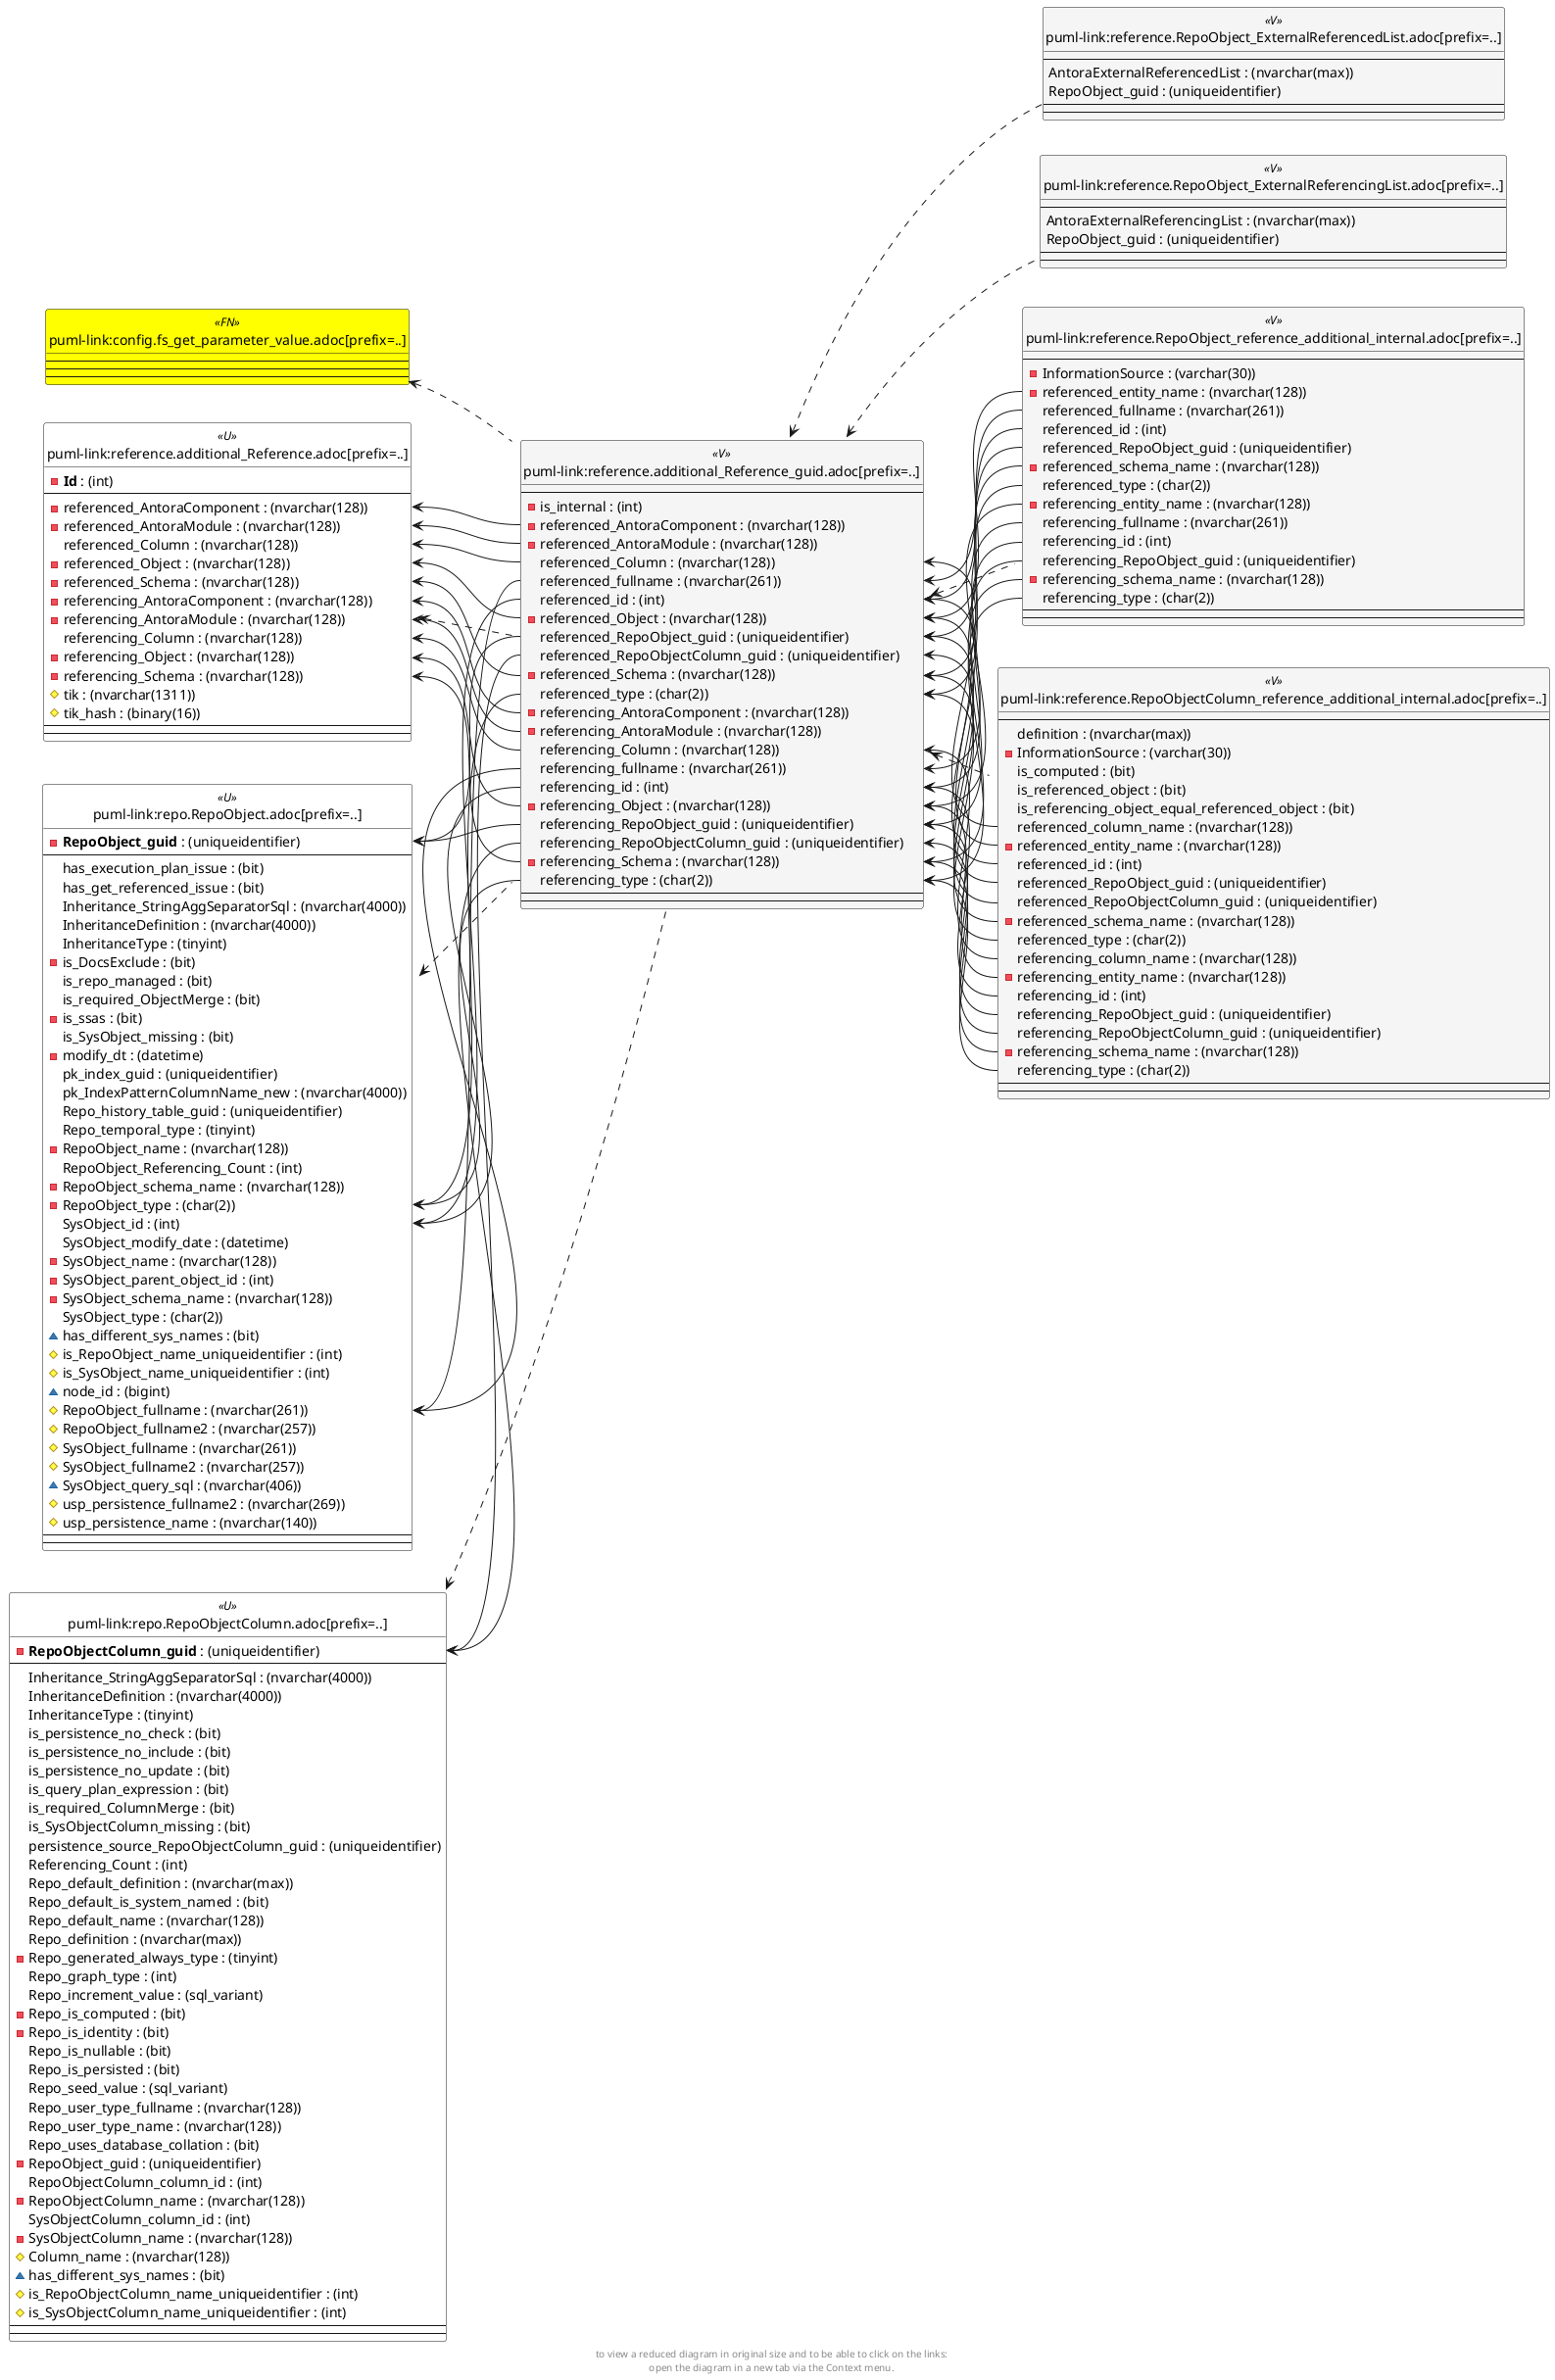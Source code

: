 @startuml
left to right direction
'top to bottom direction
hide circle
'avoide "." issues:
set namespaceSeparator none


skinparam class {
  BackgroundColor White
  BackgroundColor<<FN>> Yellow
  BackgroundColor<<FS>> Yellow
  BackgroundColor<<FT>> LightGray
  BackgroundColor<<IF>> Yellow
  BackgroundColor<<IS>> Yellow
  BackgroundColor<<P>> Aqua
  BackgroundColor<<PC>> Aqua
  BackgroundColor<<SN>> Yellow
  BackgroundColor<<SO>> SlateBlue
  BackgroundColor<<TF>> LightGray
  BackgroundColor<<TR>> Tomato
  BackgroundColor<<U>> White
  BackgroundColor<<V>> WhiteSmoke
  BackgroundColor<<X>> Aqua
}


entity "puml-link:config.fs_get_parameter_value.adoc[prefix=..]" as config.fs_get_parameter_value << FN >> {
  --
  --
  --
}

entity "puml-link:reference.additional_Reference.adoc[prefix=..]" as reference.additional_Reference << U >> {
  - **Id** : (int)
  --
  - referenced_AntoraComponent : (nvarchar(128))
  - referenced_AntoraModule : (nvarchar(128))
  referenced_Column : (nvarchar(128))
  - referenced_Object : (nvarchar(128))
  - referenced_Schema : (nvarchar(128))
  - referencing_AntoraComponent : (nvarchar(128))
  - referencing_AntoraModule : (nvarchar(128))
  referencing_Column : (nvarchar(128))
  - referencing_Object : (nvarchar(128))
  - referencing_Schema : (nvarchar(128))
  # tik : (nvarchar(1311))
  # tik_hash : (binary(16))
  --
  --
}

entity "puml-link:reference.additional_Reference_guid.adoc[prefix=..]" as reference.additional_Reference_guid << V >> {
  --
  - is_internal : (int)
  - referenced_AntoraComponent : (nvarchar(128))
  - referenced_AntoraModule : (nvarchar(128))
  referenced_Column : (nvarchar(128))
  referenced_fullname : (nvarchar(261))
  referenced_id : (int)
  - referenced_Object : (nvarchar(128))
  referenced_RepoObject_guid : (uniqueidentifier)
  referenced_RepoObjectColumn_guid : (uniqueidentifier)
  - referenced_Schema : (nvarchar(128))
  referenced_type : (char(2))
  - referencing_AntoraComponent : (nvarchar(128))
  - referencing_AntoraModule : (nvarchar(128))
  referencing_Column : (nvarchar(128))
  referencing_fullname : (nvarchar(261))
  referencing_id : (int)
  - referencing_Object : (nvarchar(128))
  referencing_RepoObject_guid : (uniqueidentifier)
  referencing_RepoObjectColumn_guid : (uniqueidentifier)
  - referencing_Schema : (nvarchar(128))
  referencing_type : (char(2))
  --
  --
}

entity "puml-link:reference.RepoObject_ExternalReferencedList.adoc[prefix=..]" as reference.RepoObject_ExternalReferencedList << V >> {
  --
  AntoraExternalReferencedList : (nvarchar(max))
  RepoObject_guid : (uniqueidentifier)
  --
  --
}

entity "puml-link:reference.RepoObject_ExternalReferencingList.adoc[prefix=..]" as reference.RepoObject_ExternalReferencingList << V >> {
  --
  AntoraExternalReferencingList : (nvarchar(max))
  RepoObject_guid : (uniqueidentifier)
  --
  --
}

entity "puml-link:reference.RepoObject_reference_additional_internal.adoc[prefix=..]" as reference.RepoObject_reference_additional_internal << V >> {
  --
  - InformationSource : (varchar(30))
  - referenced_entity_name : (nvarchar(128))
  referenced_fullname : (nvarchar(261))
  referenced_id : (int)
  referenced_RepoObject_guid : (uniqueidentifier)
  - referenced_schema_name : (nvarchar(128))
  referenced_type : (char(2))
  - referencing_entity_name : (nvarchar(128))
  referencing_fullname : (nvarchar(261))
  referencing_id : (int)
  referencing_RepoObject_guid : (uniqueidentifier)
  - referencing_schema_name : (nvarchar(128))
  referencing_type : (char(2))
  --
  --
}

entity "puml-link:reference.RepoObjectColumn_reference_additional_internal.adoc[prefix=..]" as reference.RepoObjectColumn_reference_additional_internal << V >> {
  --
  definition : (nvarchar(max))
  - InformationSource : (varchar(30))
  is_computed : (bit)
  is_referenced_object : (bit)
  is_referencing_object_equal_referenced_object : (bit)
  referenced_column_name : (nvarchar(128))
  - referenced_entity_name : (nvarchar(128))
  referenced_id : (int)
  referenced_RepoObject_guid : (uniqueidentifier)
  referenced_RepoObjectColumn_guid : (uniqueidentifier)
  - referenced_schema_name : (nvarchar(128))
  referenced_type : (char(2))
  referencing_column_name : (nvarchar(128))
  - referencing_entity_name : (nvarchar(128))
  referencing_id : (int)
  referencing_RepoObject_guid : (uniqueidentifier)
  referencing_RepoObjectColumn_guid : (uniqueidentifier)
  - referencing_schema_name : (nvarchar(128))
  referencing_type : (char(2))
  --
  --
}

entity "puml-link:repo.RepoObject.adoc[prefix=..]" as repo.RepoObject << U >> {
  - **RepoObject_guid** : (uniqueidentifier)
  --
  has_execution_plan_issue : (bit)
  has_get_referenced_issue : (bit)
  Inheritance_StringAggSeparatorSql : (nvarchar(4000))
  InheritanceDefinition : (nvarchar(4000))
  InheritanceType : (tinyint)
  - is_DocsExclude : (bit)
  is_repo_managed : (bit)
  is_required_ObjectMerge : (bit)
  - is_ssas : (bit)
  is_SysObject_missing : (bit)
  - modify_dt : (datetime)
  pk_index_guid : (uniqueidentifier)
  pk_IndexPatternColumnName_new : (nvarchar(4000))
  Repo_history_table_guid : (uniqueidentifier)
  Repo_temporal_type : (tinyint)
  - RepoObject_name : (nvarchar(128))
  RepoObject_Referencing_Count : (int)
  - RepoObject_schema_name : (nvarchar(128))
  - RepoObject_type : (char(2))
  SysObject_id : (int)
  SysObject_modify_date : (datetime)
  - SysObject_name : (nvarchar(128))
  - SysObject_parent_object_id : (int)
  - SysObject_schema_name : (nvarchar(128))
  SysObject_type : (char(2))
  ~ has_different_sys_names : (bit)
  # is_RepoObject_name_uniqueidentifier : (int)
  # is_SysObject_name_uniqueidentifier : (int)
  ~ node_id : (bigint)
  # RepoObject_fullname : (nvarchar(261))
  # RepoObject_fullname2 : (nvarchar(257))
  # SysObject_fullname : (nvarchar(261))
  # SysObject_fullname2 : (nvarchar(257))
  ~ SysObject_query_sql : (nvarchar(406))
  # usp_persistence_fullname2 : (nvarchar(269))
  # usp_persistence_name : (nvarchar(140))
  --
  --
}

entity "puml-link:repo.RepoObjectColumn.adoc[prefix=..]" as repo.RepoObjectColumn << U >> {
  - **RepoObjectColumn_guid** : (uniqueidentifier)
  --
  Inheritance_StringAggSeparatorSql : (nvarchar(4000))
  InheritanceDefinition : (nvarchar(4000))
  InheritanceType : (tinyint)
  is_persistence_no_check : (bit)
  is_persistence_no_include : (bit)
  is_persistence_no_update : (bit)
  is_query_plan_expression : (bit)
  is_required_ColumnMerge : (bit)
  is_SysObjectColumn_missing : (bit)
  persistence_source_RepoObjectColumn_guid : (uniqueidentifier)
  Referencing_Count : (int)
  Repo_default_definition : (nvarchar(max))
  Repo_default_is_system_named : (bit)
  Repo_default_name : (nvarchar(128))
  Repo_definition : (nvarchar(max))
  - Repo_generated_always_type : (tinyint)
  Repo_graph_type : (int)
  Repo_increment_value : (sql_variant)
  - Repo_is_computed : (bit)
  - Repo_is_identity : (bit)
  Repo_is_nullable : (bit)
  Repo_is_persisted : (bit)
  Repo_seed_value : (sql_variant)
  Repo_user_type_fullname : (nvarchar(128))
  Repo_user_type_name : (nvarchar(128))
  Repo_uses_database_collation : (bit)
  - RepoObject_guid : (uniqueidentifier)
  RepoObjectColumn_column_id : (int)
  - RepoObjectColumn_name : (nvarchar(128))
  SysObjectColumn_column_id : (int)
  - SysObjectColumn_name : (nvarchar(128))
  # Column_name : (nvarchar(128))
  ~ has_different_sys_names : (bit)
  # is_RepoObjectColumn_name_uniqueidentifier : (int)
  # is_SysObjectColumn_name_uniqueidentifier : (int)
  --
  --
}

config.fs_get_parameter_value <.. reference.additional_Reference_guid
reference.additional_Reference <.. reference.additional_Reference_guid
reference.additional_Reference_guid <.. reference.RepoObject_ExternalReferencedList
reference.additional_Reference_guid <.. reference.RepoObject_ExternalReferencingList
reference.additional_Reference_guid <.. reference.RepoObject_reference_additional_internal
reference.additional_Reference_guid <.. reference.RepoObjectColumn_reference_additional_internal
repo.RepoObject <.. reference.additional_Reference_guid
repo.RepoObjectColumn <.. reference.additional_Reference_guid
reference.additional_Reference::referenced_AntoraComponent <-- reference.additional_Reference_guid::referenced_AntoraComponent
reference.additional_Reference::referenced_AntoraModule <-- reference.additional_Reference_guid::referenced_AntoraModule
reference.additional_Reference::referenced_Column <-- reference.additional_Reference_guid::referenced_Column
reference.additional_Reference::referenced_Object <-- reference.additional_Reference_guid::referenced_Object
reference.additional_Reference::referenced_Schema <-- reference.additional_Reference_guid::referenced_Schema
reference.additional_Reference::referencing_AntoraComponent <-- reference.additional_Reference_guid::referencing_AntoraComponent
reference.additional_Reference::referencing_AntoraModule <-- reference.additional_Reference_guid::referencing_AntoraModule
reference.additional_Reference::referencing_Column <-- reference.additional_Reference_guid::referencing_Column
reference.additional_Reference::referencing_Object <-- reference.additional_Reference_guid::referencing_Object
reference.additional_Reference::referencing_Schema <-- reference.additional_Reference_guid::referencing_Schema
reference.additional_Reference_guid::referenced_Column <-- reference.RepoObjectColumn_reference_additional_internal::referenced_column_name
reference.additional_Reference_guid::referenced_fullname <-- reference.RepoObject_reference_additional_internal::referenced_fullname
reference.additional_Reference_guid::referenced_id <-- reference.RepoObject_reference_additional_internal::referenced_id
reference.additional_Reference_guid::referenced_id <-- reference.RepoObjectColumn_reference_additional_internal::referenced_id
reference.additional_Reference_guid::referenced_Object <-- reference.RepoObject_reference_additional_internal::referenced_entity_name
reference.additional_Reference_guid::referenced_Object <-- reference.RepoObjectColumn_reference_additional_internal::referenced_entity_name
reference.additional_Reference_guid::referenced_RepoObject_guid <-- reference.RepoObject_reference_additional_internal::referenced_RepoObject_guid
reference.additional_Reference_guid::referenced_RepoObject_guid <-- reference.RepoObjectColumn_reference_additional_internal::referenced_RepoObject_guid
reference.additional_Reference_guid::referenced_RepoObjectColumn_guid <-- reference.RepoObjectColumn_reference_additional_internal::referenced_RepoObjectColumn_guid
reference.additional_Reference_guid::referenced_Schema <-- reference.RepoObject_reference_additional_internal::referenced_schema_name
reference.additional_Reference_guid::referenced_Schema <-- reference.RepoObjectColumn_reference_additional_internal::referenced_schema_name
reference.additional_Reference_guid::referenced_type <-- reference.RepoObject_reference_additional_internal::referenced_type
reference.additional_Reference_guid::referenced_type <-- reference.RepoObjectColumn_reference_additional_internal::referenced_type
reference.additional_Reference_guid::referencing_Column <-- reference.RepoObjectColumn_reference_additional_internal::referencing_column_name
reference.additional_Reference_guid::referencing_fullname <-- reference.RepoObject_reference_additional_internal::referencing_fullname
reference.additional_Reference_guid::referencing_id <-- reference.RepoObject_reference_additional_internal::referencing_id
reference.additional_Reference_guid::referencing_id <-- reference.RepoObjectColumn_reference_additional_internal::referencing_id
reference.additional_Reference_guid::referencing_Object <-- reference.RepoObject_reference_additional_internal::referencing_entity_name
reference.additional_Reference_guid::referencing_Object <-- reference.RepoObjectColumn_reference_additional_internal::referencing_entity_name
reference.additional_Reference_guid::referencing_RepoObject_guid <-- reference.RepoObject_reference_additional_internal::referencing_RepoObject_guid
reference.additional_Reference_guid::referencing_RepoObject_guid <-- reference.RepoObjectColumn_reference_additional_internal::referencing_RepoObject_guid
reference.additional_Reference_guid::referencing_RepoObjectColumn_guid <-- reference.RepoObjectColumn_reference_additional_internal::referencing_RepoObjectColumn_guid
reference.additional_Reference_guid::referencing_Schema <-- reference.RepoObject_reference_additional_internal::referencing_schema_name
reference.additional_Reference_guid::referencing_Schema <-- reference.RepoObjectColumn_reference_additional_internal::referencing_schema_name
reference.additional_Reference_guid::referencing_type <-- reference.RepoObject_reference_additional_internal::referencing_type
reference.additional_Reference_guid::referencing_type <-- reference.RepoObjectColumn_reference_additional_internal::referencing_type
repo.RepoObject::RepoObject_fullname <-- reference.additional_Reference_guid::referenced_fullname
repo.RepoObject::RepoObject_fullname <-- reference.additional_Reference_guid::referencing_fullname
repo.RepoObject::RepoObject_guid <-- reference.additional_Reference_guid::referenced_RepoObject_guid
repo.RepoObject::RepoObject_guid <-- reference.additional_Reference_guid::referencing_RepoObject_guid
repo.RepoObject::RepoObject_type <-- reference.additional_Reference_guid::referenced_type
repo.RepoObject::RepoObject_type <-- reference.additional_Reference_guid::referencing_type
repo.RepoObject::SysObject_id <-- reference.additional_Reference_guid::referenced_id
repo.RepoObject::SysObject_id <-- reference.additional_Reference_guid::referencing_id
repo.RepoObjectColumn::RepoObjectColumn_guid <-- reference.additional_Reference_guid::referenced_RepoObjectColumn_guid
repo.RepoObjectColumn::RepoObjectColumn_guid <-- reference.additional_Reference_guid::referencing_RepoObjectColumn_guid
footer
to view a reduced diagram in original size and to be able to click on the links:
open the diagram in a new tab via the Context menu.
end footer

@enduml

